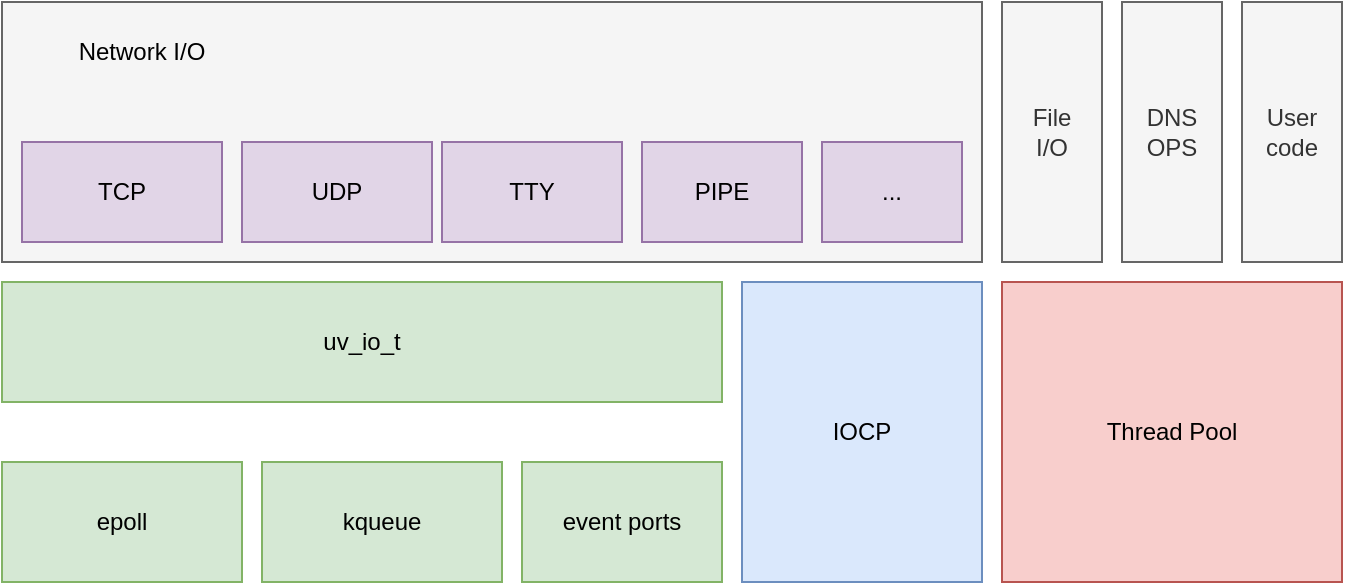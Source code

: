 <mxfile version="20.2.8" type="github">
  <diagram id="A5EcapQazWDrC6lMPYuF" name="Page-1">
    <mxGraphModel dx="1186" dy="1217" grid="1" gridSize="10" guides="1" tooltips="1" connect="1" arrows="1" fold="1" page="1" pageScale="1" pageWidth="850" pageHeight="1100" math="0" shadow="0">
      <root>
        <mxCell id="0" />
        <mxCell id="1" parent="0" />
        <mxCell id="0TIiTJe28hTRKYqeb0QN-14" value="" style="rounded=0;whiteSpace=wrap;html=1;fillColor=#f5f5f5;fontColor=#333333;strokeColor=#666666;" vertex="1" parent="1">
          <mxGeometry x="110" y="730" width="490" height="130" as="geometry" />
        </mxCell>
        <mxCell id="0TIiTJe28hTRKYqeb0QN-1" value="TCP" style="rounded=0;whiteSpace=wrap;html=1;fillColor=#e1d5e7;strokeColor=#9673a6;" vertex="1" parent="1">
          <mxGeometry x="120" y="800" width="100" height="50" as="geometry" />
        </mxCell>
        <mxCell id="0TIiTJe28hTRKYqeb0QN-2" value="UDP" style="rounded=0;whiteSpace=wrap;html=1;fillColor=#e1d5e7;strokeColor=#9673a6;" vertex="1" parent="1">
          <mxGeometry x="230" y="800" width="95" height="50" as="geometry" />
        </mxCell>
        <mxCell id="0TIiTJe28hTRKYqeb0QN-3" value="TTY" style="rounded=0;whiteSpace=wrap;html=1;fillColor=#e1d5e7;strokeColor=#9673a6;" vertex="1" parent="1">
          <mxGeometry x="330" y="800" width="90" height="50" as="geometry" />
        </mxCell>
        <mxCell id="0TIiTJe28hTRKYqeb0QN-4" value="PIPE" style="rounded=0;whiteSpace=wrap;html=1;fillColor=#e1d5e7;strokeColor=#9673a6;" vertex="1" parent="1">
          <mxGeometry x="430" y="800" width="80" height="50" as="geometry" />
        </mxCell>
        <mxCell id="0TIiTJe28hTRKYqeb0QN-5" value="uv_io_t" style="rounded=0;whiteSpace=wrap;html=1;fillColor=#d5e8d4;strokeColor=#82b366;" vertex="1" parent="1">
          <mxGeometry x="110" y="870" width="360" height="60" as="geometry" />
        </mxCell>
        <mxCell id="0TIiTJe28hTRKYqeb0QN-6" value="epoll" style="rounded=0;whiteSpace=wrap;html=1;fillColor=#d5e8d4;strokeColor=#82b366;" vertex="1" parent="1">
          <mxGeometry x="110" y="960" width="120" height="60" as="geometry" />
        </mxCell>
        <mxCell id="0TIiTJe28hTRKYqeb0QN-7" value="kqueue" style="rounded=0;whiteSpace=wrap;html=1;fillColor=#d5e8d4;strokeColor=#82b366;" vertex="1" parent="1">
          <mxGeometry x="240" y="960" width="120" height="60" as="geometry" />
        </mxCell>
        <mxCell id="0TIiTJe28hTRKYqeb0QN-8" value="event ports" style="rounded=0;whiteSpace=wrap;html=1;fillColor=#d5e8d4;strokeColor=#82b366;" vertex="1" parent="1">
          <mxGeometry x="370" y="960" width="100" height="60" as="geometry" />
        </mxCell>
        <mxCell id="0TIiTJe28hTRKYqeb0QN-9" value="IOCP" style="rounded=0;whiteSpace=wrap;html=1;fillColor=#dae8fc;strokeColor=#6c8ebf;" vertex="1" parent="1">
          <mxGeometry x="480" y="870" width="120" height="150" as="geometry" />
        </mxCell>
        <mxCell id="0TIiTJe28hTRKYqeb0QN-11" value="..." style="rounded=0;whiteSpace=wrap;html=1;fillColor=#e1d5e7;strokeColor=#9673a6;" vertex="1" parent="1">
          <mxGeometry x="520" y="800" width="70" height="50" as="geometry" />
        </mxCell>
        <mxCell id="0TIiTJe28hTRKYqeb0QN-12" value="File&lt;br&gt;I/O" style="rounded=0;whiteSpace=wrap;html=1;fillColor=#f5f5f5;fontColor=#333333;strokeColor=#666666;" vertex="1" parent="1">
          <mxGeometry x="610" y="730" width="50" height="130" as="geometry" />
        </mxCell>
        <mxCell id="0TIiTJe28hTRKYqeb0QN-15" value="Network I/O" style="text;html=1;strokeColor=none;fillColor=none;align=center;verticalAlign=middle;whiteSpace=wrap;rounded=0;" vertex="1" parent="1">
          <mxGeometry x="130" y="740" width="100" height="30" as="geometry" />
        </mxCell>
        <mxCell id="0TIiTJe28hTRKYqeb0QN-17" value="DNS&lt;br&gt;OPS" style="rounded=0;whiteSpace=wrap;html=1;fillColor=#f5f5f5;fontColor=#333333;strokeColor=#666666;" vertex="1" parent="1">
          <mxGeometry x="670" y="730" width="50" height="130" as="geometry" />
        </mxCell>
        <mxCell id="0TIiTJe28hTRKYqeb0QN-18" value="User&lt;br&gt;code" style="rounded=0;whiteSpace=wrap;html=1;fillColor=#f5f5f5;fontColor=#333333;strokeColor=#666666;" vertex="1" parent="1">
          <mxGeometry x="730" y="730" width="50" height="130" as="geometry" />
        </mxCell>
        <mxCell id="0TIiTJe28hTRKYqeb0QN-19" value="Thread Pool" style="rounded=0;whiteSpace=wrap;html=1;fillColor=#f8cecc;strokeColor=#b85450;" vertex="1" parent="1">
          <mxGeometry x="610" y="870" width="170" height="150" as="geometry" />
        </mxCell>
      </root>
    </mxGraphModel>
  </diagram>
</mxfile>
